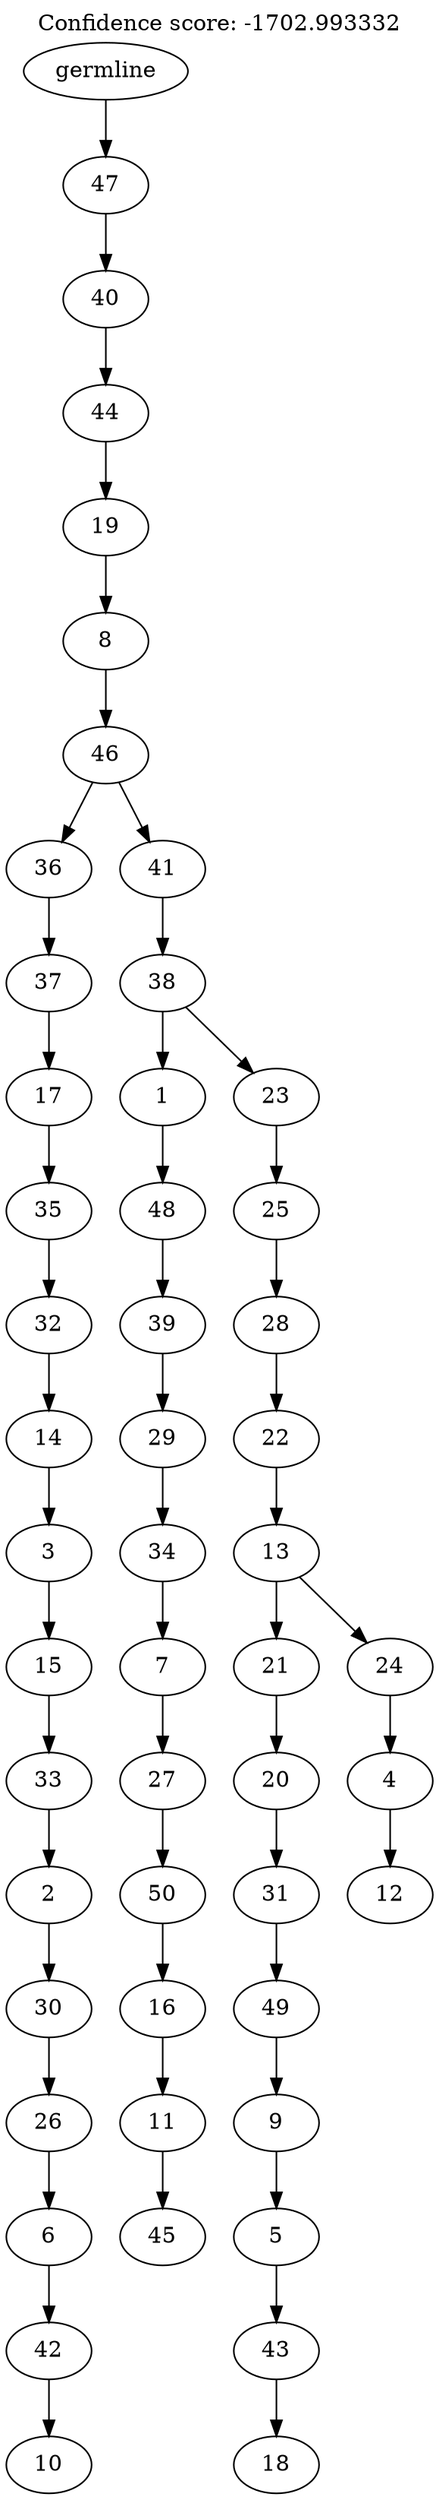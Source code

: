 digraph g {
	"49" -> "50";
	"50" [label="10"];
	"48" -> "49";
	"49" [label="42"];
	"47" -> "48";
	"48" [label="6"];
	"46" -> "47";
	"47" [label="26"];
	"45" -> "46";
	"46" [label="30"];
	"44" -> "45";
	"45" [label="2"];
	"43" -> "44";
	"44" [label="33"];
	"42" -> "43";
	"43" [label="15"];
	"41" -> "42";
	"42" [label="3"];
	"40" -> "41";
	"41" [label="14"];
	"39" -> "40";
	"40" [label="32"];
	"38" -> "39";
	"39" [label="35"];
	"37" -> "38";
	"38" [label="17"];
	"36" -> "37";
	"37" [label="37"];
	"34" -> "35";
	"35" [label="45"];
	"33" -> "34";
	"34" [label="11"];
	"32" -> "33";
	"33" [label="16"];
	"31" -> "32";
	"32" [label="50"];
	"30" -> "31";
	"31" [label="27"];
	"29" -> "30";
	"30" [label="7"];
	"28" -> "29";
	"29" [label="34"];
	"27" -> "28";
	"28" [label="29"];
	"26" -> "27";
	"27" [label="39"];
	"25" -> "26";
	"26" [label="48"];
	"23" -> "24";
	"24" [label="18"];
	"22" -> "23";
	"23" [label="43"];
	"21" -> "22";
	"22" [label="5"];
	"20" -> "21";
	"21" [label="9"];
	"19" -> "20";
	"20" [label="49"];
	"18" -> "19";
	"19" [label="31"];
	"17" -> "18";
	"18" [label="20"];
	"15" -> "16";
	"16" [label="12"];
	"14" -> "15";
	"15" [label="4"];
	"13" -> "14";
	"14" [label="24"];
	"13" -> "17";
	"17" [label="21"];
	"12" -> "13";
	"13" [label="13"];
	"11" -> "12";
	"12" [label="22"];
	"10" -> "11";
	"11" [label="28"];
	"9" -> "10";
	"10" [label="25"];
	"8" -> "9";
	"9" [label="23"];
	"8" -> "25";
	"25" [label="1"];
	"7" -> "8";
	"8" [label="38"];
	"6" -> "7";
	"7" [label="41"];
	"6" -> "36";
	"36" [label="36"];
	"5" -> "6";
	"6" [label="46"];
	"4" -> "5";
	"5" [label="8"];
	"3" -> "4";
	"4" [label="19"];
	"2" -> "3";
	"3" [label="44"];
	"1" -> "2";
	"2" [label="40"];
	"0" -> "1";
	"1" [label="47"];
	"0" [label="germline"];
	labelloc="t";
	label="Confidence score: -1702.993332";
}
